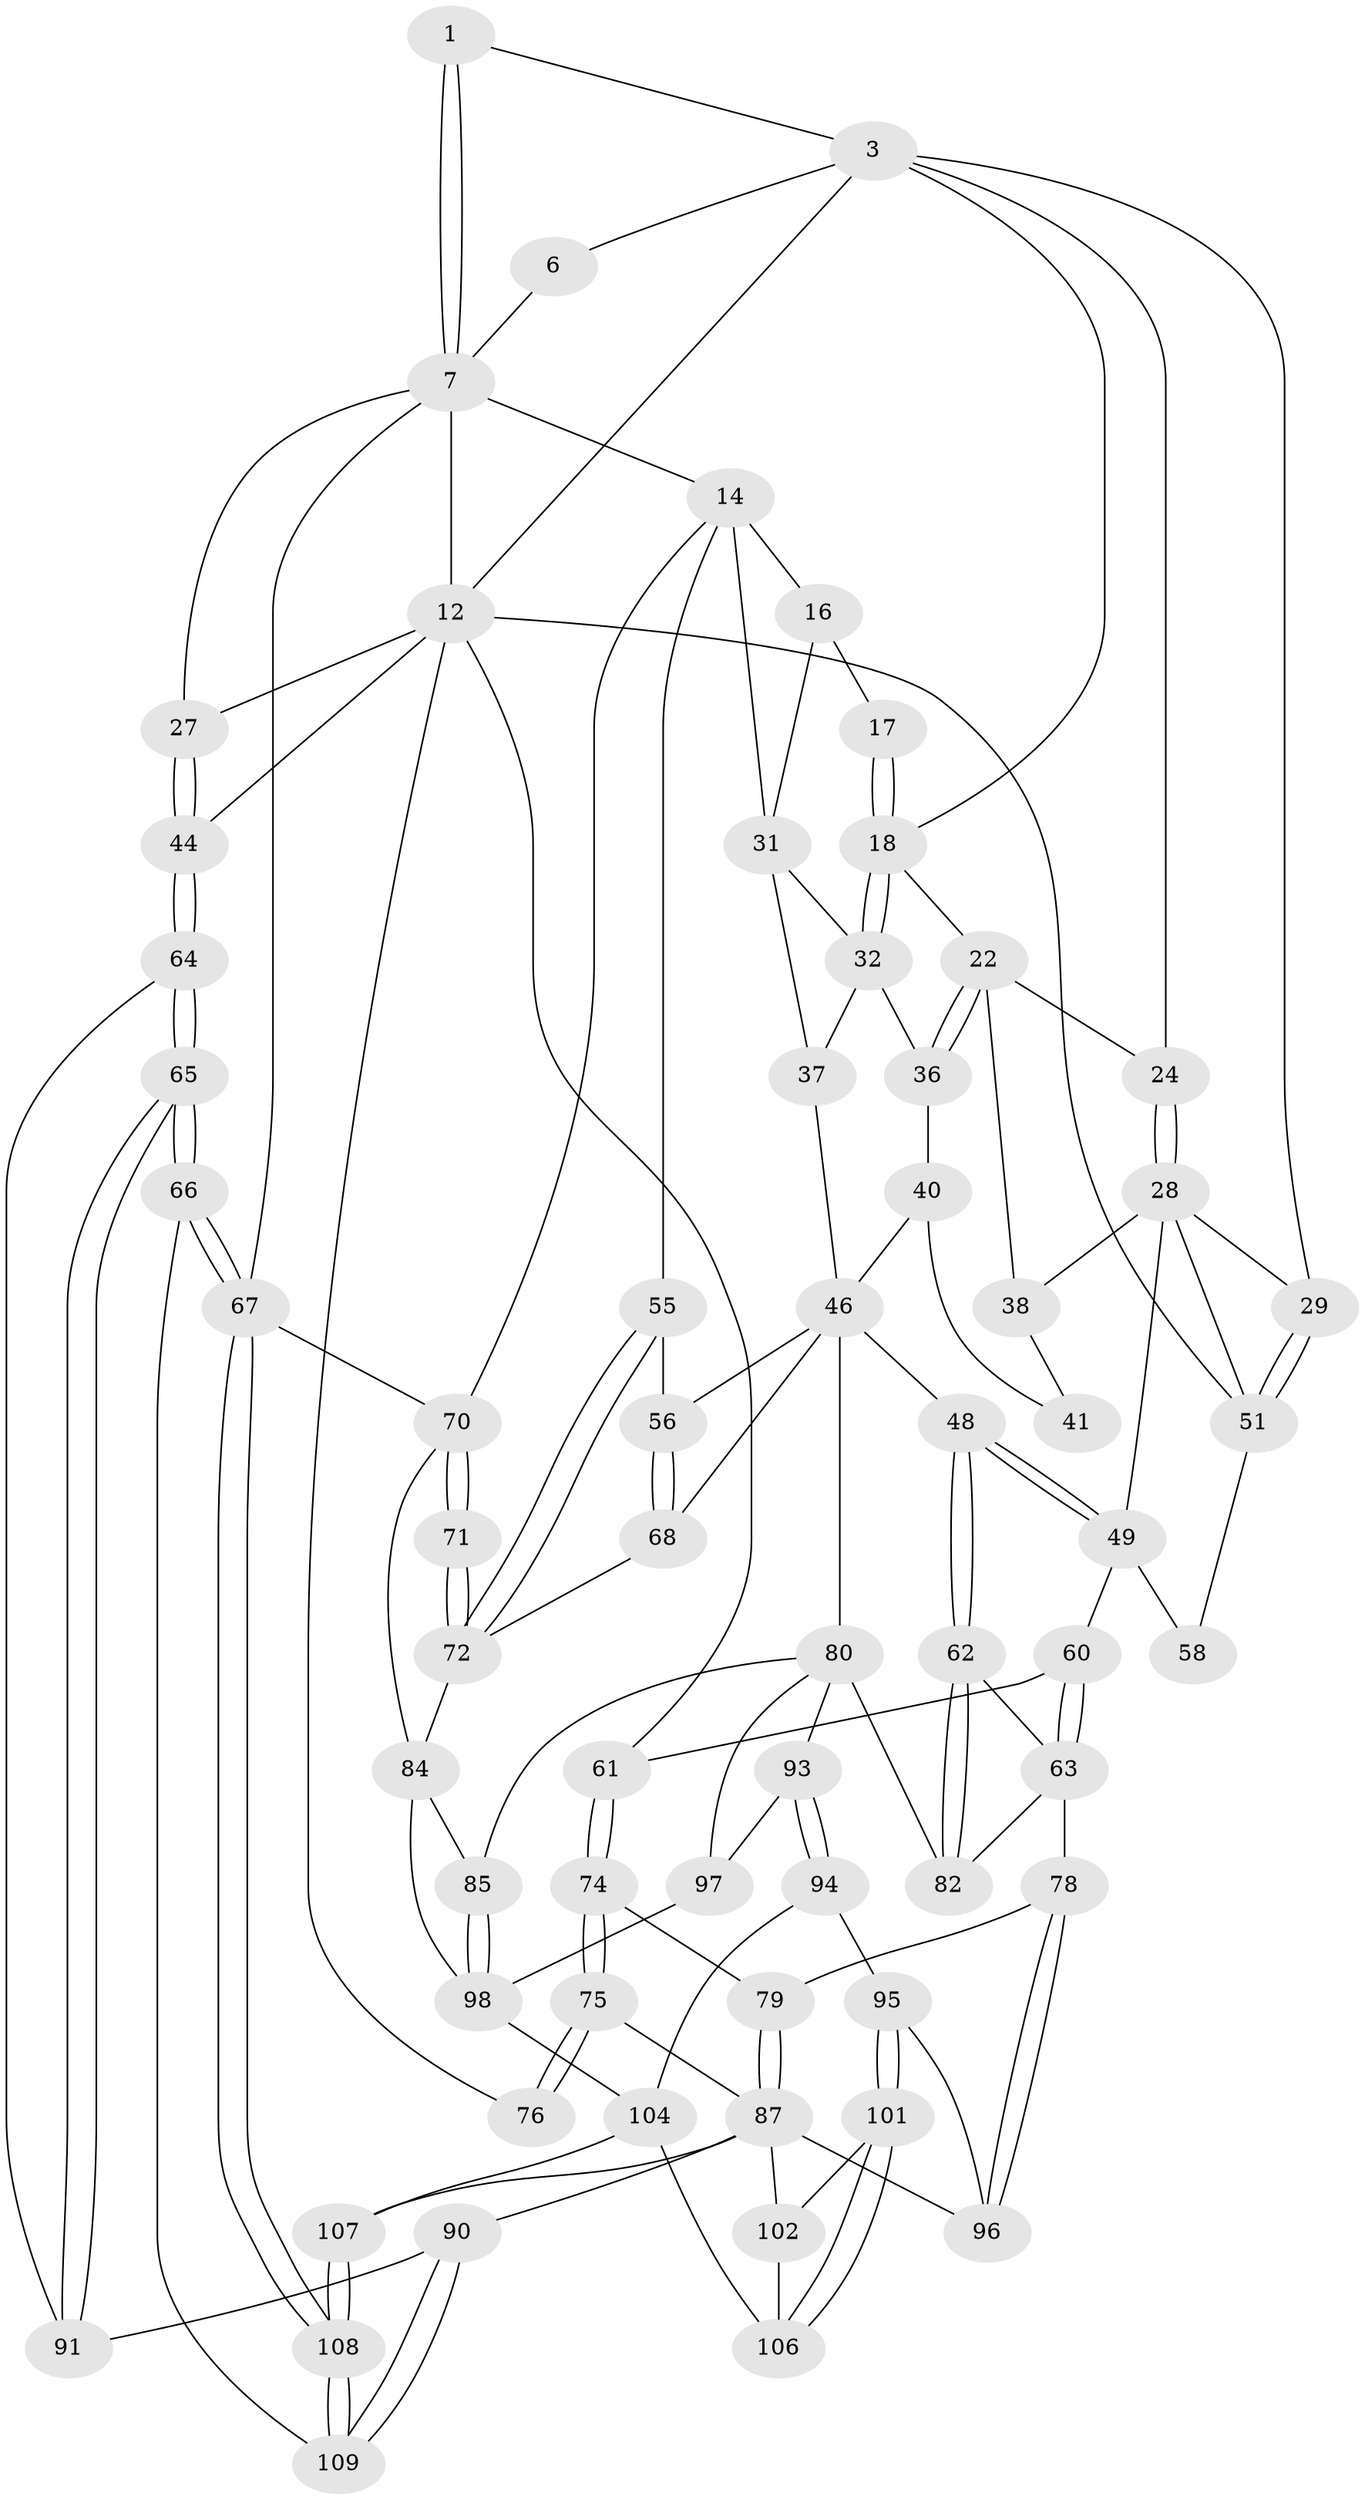 // original degree distribution, {3: 0.036036036036036036, 4: 0.22522522522522523, 5: 0.5045045045045045, 6: 0.23423423423423423}
// Generated by graph-tools (version 1.1) at 2025/21/03/04/25 18:21:25]
// undirected, 66 vertices, 146 edges
graph export_dot {
graph [start="1"]
  node [color=gray90,style=filled];
  1 [pos="+0.0825755576298451+0.034672249400013476",super="+2"];
  3 [pos="+0.17115777291112405+0.07885613722458797",super="+11+4"];
  6 [pos="+0.07606671516673268+0"];
  7 [pos="+0+0.07966055721980761",super="+8+10"];
  12 [pos="+0.10323573682228102+0.2615712093321039",super="+13+42"];
  14 [pos="+0.8284889191541164+0",super="+26"];
  16 [pos="+0.8585043956287276+0",super="+25"];
  17 [pos="+0.78738774228699+0.15524727692014334"];
  18 [pos="+0.758126513068936+0.19077304734258754",super="+19"];
  22 [pos="+0.5994280088882467+0.21443495404985538",super="+23"];
  24 [pos="+0.39065976674461506+0.046283733997677816"];
  27 [pos="+0+0.2868086159762941"];
  28 [pos="+0.2711751279614283+0.23115250378449093",super="+39"];
  29 [pos="+0.16904271703907556+0.26367260917217505"];
  31 [pos="+0.8852688796740457+0.22709109220892462",super="+34"];
  32 [pos="+0.7594803747022242+0.193579280766905",super="+35"];
  36 [pos="+0.6912272272718896+0.36045567842367016"];
  37 [pos="+0.7708795506248812+0.374720405017468"];
  38 [pos="+0.48266275943231474+0.315691784927718"];
  40 [pos="+0.6677013712571899+0.3739581624465778",super="+45"];
  41 [pos="+0.5061861702499373+0.33224076712535877"];
  44 [pos="+0+0.5655319550859651"];
  46 [pos="+0.561749049072312+0.5403988201509797",super="+54+47"];
  48 [pos="+0.5110913775293926+0.5704620282421993"];
  49 [pos="+0.40538959122325907+0.484784517565043",super="+57"];
  51 [pos="+0.20930530182054288+0.3982994625236306",super="+52"];
  55 [pos="+1+0.38924294110914803"];
  56 [pos="+0.8285245995374474+0.5024892687519124"];
  58 [pos="+0.22732749060089097+0.46411110726233584"];
  60 [pos="+0.26104724430583104+0.6056241875366638"];
  61 [pos="+0.22739823624689715+0.6187784302418338"];
  62 [pos="+0.506779445796674+0.5906045420475581"];
  63 [pos="+0.3683059224019093+0.6888533033280178",super="+77"];
  64 [pos="+0+0.7378666785103903",super="+89"];
  65 [pos="+0+0.8818523622536639"];
  66 [pos="+0+0.9409958708195594"];
  67 [pos="+0+1"];
  68 [pos="+0.8225949615881331+0.5958006569903245"];
  70 [pos="+1+1"];
  71 [pos="+1+0.6404410465695501"];
  72 [pos="+1+0.5045202517585646",super="+73"];
  74 [pos="+0.2195212379739928+0.6731130075864596"];
  75 [pos="+0.12897082683697483+0.7520601478862586"];
  76 [pos="+0.10112399815992398+0.7320132183879458"];
  78 [pos="+0.3480142264365295+0.7891409712989259"];
  79 [pos="+0.2231385109691816+0.6799050369825284"];
  80 [pos="+0.7363418299559076+0.6865445837262436",super="+86+81"];
  82 [pos="+0.541916945030367+0.7112355203967485"];
  84 [pos="+0.9096958652620841+0.7290759686457781",super="+92"];
  85 [pos="+0.7586856597328349+0.7886127820492378"];
  87 [pos="+0.23462825329441264+0.8462794621280916",super="+100+88"];
  90 [pos="+0.1609450520528982+0.8640900371713823"];
  91 [pos="+0.04272195568725268+0.8169818640359762"];
  93 [pos="+0.5493991090285674+0.7776897224292568"];
  94 [pos="+0.4399211774199979+0.8338973492015805"];
  95 [pos="+0.3783568032386756+0.8108396446341186"];
  96 [pos="+0.3479045738868392+0.7922086868561699"];
  97 [pos="+0.5845440215898794+0.8141777429105441"];
  98 [pos="+0.879681166551829+1",super="+99"];
  101 [pos="+0.3706463100538894+0.9259025726452118"];
  102 [pos="+0.3381603408195981+0.9321658953398848"];
  104 [pos="+0.6467685238775532+1",super="+111+105"];
  106 [pos="+0.39930993733155834+0.9392075003514274",super="+110"];
  107 [pos="+0.235454298609998+1"];
  108 [pos="+0.16885472700284263+1"];
  109 [pos="+0.14271437843379825+0.9009165330358185"];
  1 -- 7 [weight=2];
  1 -- 7;
  1 -- 3;
  3 -- 12;
  3 -- 29;
  3 -- 24;
  3 -- 6;
  3 -- 18;
  6 -- 7;
  7 -- 67;
  7 -- 27;
  7 -- 14;
  7 -- 12;
  12 -- 27;
  12 -- 51;
  12 -- 61;
  12 -- 44;
  12 -- 76;
  14 -- 16 [weight=2];
  14 -- 70;
  14 -- 55;
  14 -- 31;
  16 -- 17 [weight=2];
  16 -- 31;
  17 -- 18;
  17 -- 18;
  18 -- 32;
  18 -- 32;
  18 -- 22;
  22 -- 36;
  22 -- 36;
  22 -- 24;
  22 -- 38;
  24 -- 28;
  24 -- 28;
  27 -- 44;
  27 -- 44;
  28 -- 29;
  28 -- 49;
  28 -- 51;
  28 -- 38;
  29 -- 51;
  29 -- 51;
  31 -- 32;
  31 -- 37;
  32 -- 36;
  32 -- 37;
  36 -- 40;
  37 -- 46;
  38 -- 41;
  40 -- 41 [weight=2];
  40 -- 46;
  44 -- 64;
  44 -- 64;
  46 -- 56;
  46 -- 48;
  46 -- 80;
  46 -- 68;
  48 -- 49;
  48 -- 49;
  48 -- 62;
  48 -- 62;
  49 -- 58 [weight=2];
  49 -- 60;
  51 -- 58;
  55 -- 56;
  55 -- 72;
  55 -- 72;
  56 -- 68;
  56 -- 68;
  60 -- 61;
  60 -- 63;
  60 -- 63;
  61 -- 74;
  61 -- 74;
  62 -- 63;
  62 -- 82;
  62 -- 82;
  63 -- 82;
  63 -- 78;
  64 -- 65;
  64 -- 65;
  64 -- 91;
  65 -- 66;
  65 -- 66;
  65 -- 91;
  65 -- 91;
  66 -- 67;
  66 -- 67;
  66 -- 109;
  67 -- 108;
  67 -- 108;
  67 -- 70;
  68 -- 72;
  70 -- 71;
  70 -- 71;
  70 -- 84;
  71 -- 72 [weight=2];
  71 -- 72;
  72 -- 84;
  74 -- 75;
  74 -- 75;
  74 -- 79;
  75 -- 76;
  75 -- 76;
  75 -- 87;
  78 -- 79;
  78 -- 96;
  78 -- 96;
  79 -- 87;
  79 -- 87;
  80 -- 97;
  80 -- 85;
  80 -- 82;
  80 -- 93;
  84 -- 85;
  84 -- 98;
  85 -- 98;
  85 -- 98;
  87 -- 96;
  87 -- 107;
  87 -- 102;
  87 -- 90;
  90 -- 91;
  90 -- 109;
  90 -- 109;
  93 -- 94;
  93 -- 94;
  93 -- 97;
  94 -- 95;
  94 -- 104;
  95 -- 96;
  95 -- 101;
  95 -- 101;
  97 -- 98;
  98 -- 104;
  101 -- 102;
  101 -- 106;
  101 -- 106;
  102 -- 106;
  104 -- 106 [weight=2];
  104 -- 107;
  107 -- 108;
  107 -- 108;
  108 -- 109;
  108 -- 109;
}
